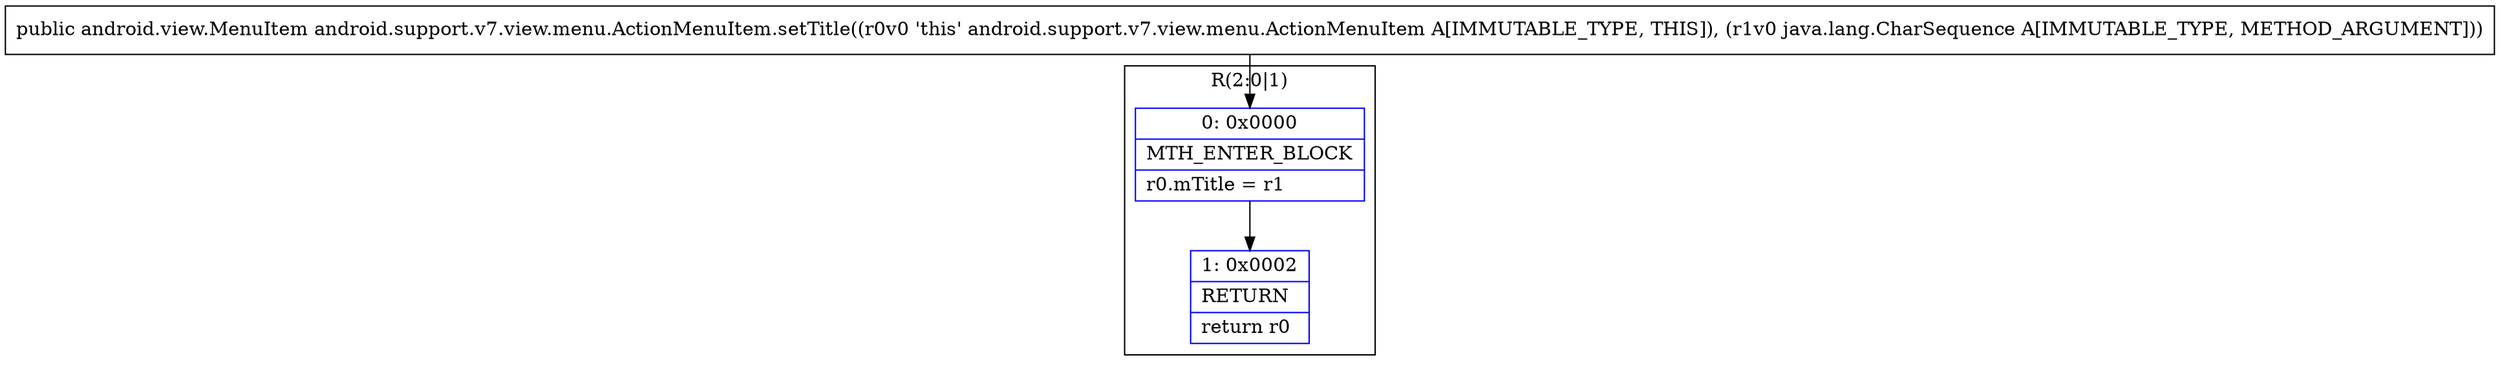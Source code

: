 digraph "CFG forandroid.support.v7.view.menu.ActionMenuItem.setTitle(Ljava\/lang\/CharSequence;)Landroid\/view\/MenuItem;" {
subgraph cluster_Region_1038868716 {
label = "R(2:0|1)";
node [shape=record,color=blue];
Node_0 [shape=record,label="{0\:\ 0x0000|MTH_ENTER_BLOCK\l|r0.mTitle = r1\l}"];
Node_1 [shape=record,label="{1\:\ 0x0002|RETURN\l|return r0\l}"];
}
MethodNode[shape=record,label="{public android.view.MenuItem android.support.v7.view.menu.ActionMenuItem.setTitle((r0v0 'this' android.support.v7.view.menu.ActionMenuItem A[IMMUTABLE_TYPE, THIS]), (r1v0 java.lang.CharSequence A[IMMUTABLE_TYPE, METHOD_ARGUMENT])) }"];
MethodNode -> Node_0;
Node_0 -> Node_1;
}

